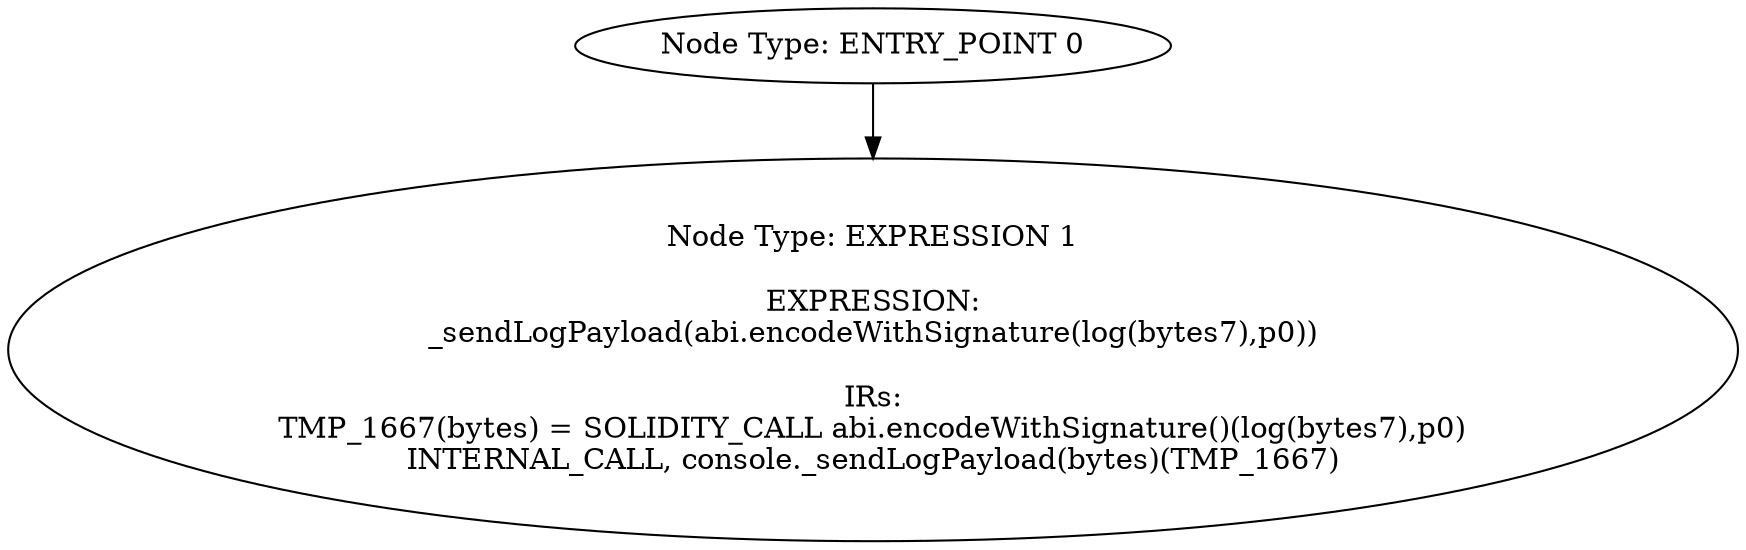digraph{
0[label="Node Type: ENTRY_POINT 0
"];
0->1;
1[label="Node Type: EXPRESSION 1

EXPRESSION:
_sendLogPayload(abi.encodeWithSignature(log(bytes7),p0))

IRs:
TMP_1667(bytes) = SOLIDITY_CALL abi.encodeWithSignature()(log(bytes7),p0)
INTERNAL_CALL, console._sendLogPayload(bytes)(TMP_1667)"];
}
